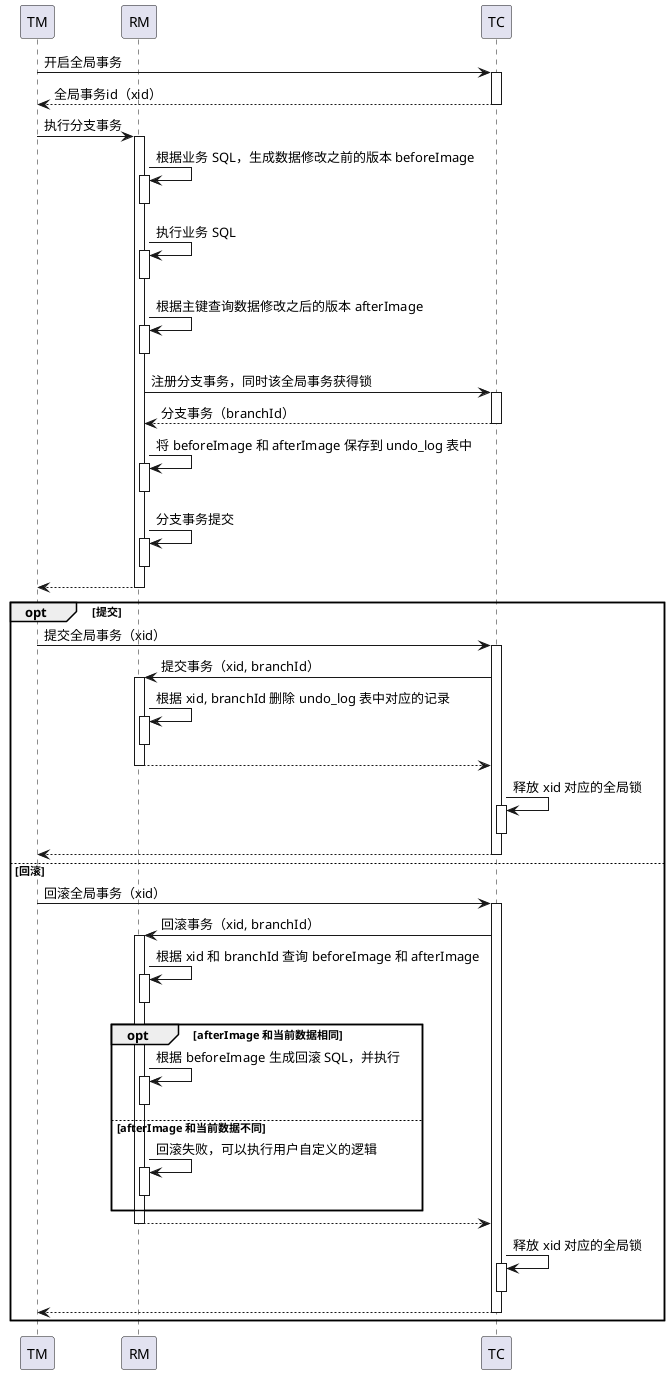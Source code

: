 @startuml

autoactivate on

participant TM
participant RM
participant TC

TM -> TC: 开启全局事务
return 全局事务id（xid）

TM -> RM: 执行分支事务
RM -> RM ++-- : 根据业务 SQL，生成数据修改之前的版本 beforeImage
RM -> RM ++-- : 执行业务 SQL
RM -> RM ++-- : 根据主键查询数据修改之后的版本 afterImage
RM -> TC: 注册分支事务，同时该全局事务获得锁
return 分支事务（branchId）
RM -> RM ++-- : 将 beforeImage 和 afterImage 保存到 undo_log 表中
RM -> RM ++-- : 分支事务提交
return

opt 提交
    TM -> TC: 提交全局事务（xid）
        TC -> RM: 提交事务（xid, branchId）
        RM -> RM ++-- : 根据 xid, branchId 删除 undo_log 表中对应的记录
        return
        TC -> TC ++-- : 释放 xid 对应的全局锁
    return
else 回滚
    TM -> TC: 回滚全局事务（xid）
        TC -> RM: 回滚事务（xid, branchId）
        RM -> RM ++-- : 根据 xid 和 branchId 查询 beforeImage 和 afterImage
        opt afterImage 和当前数据相同
            RM -> RM ++-- : 根据 beforeImage 生成回滚 SQL，并执行
        else afterImage 和当前数据不同
            RM -> RM ++-- : 回滚失败，可以执行用户自定义的逻辑
        end
        return
        TC -> TC ++-- : 释放 xid 对应的全局锁
    return
end

@enduml